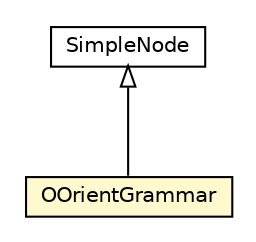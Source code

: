 #!/usr/local/bin/dot
#
# Class diagram 
# Generated by UMLGraph version R5_6-24-gf6e263 (http://www.umlgraph.org/)
#

digraph G {
	edge [fontname="Helvetica",fontsize=10,labelfontname="Helvetica",labelfontsize=10];
	node [fontname="Helvetica",fontsize=10,shape=plaintext];
	nodesep=0.25;
	ranksep=0.5;
	// com.orientechnologies.orient.core.sql.parser.OOrientGrammar
	c4866476 [label=<<table title="com.orientechnologies.orient.core.sql.parser.OOrientGrammar" border="0" cellborder="1" cellspacing="0" cellpadding="2" port="p" bgcolor="lemonChiffon" href="./OOrientGrammar.html">
		<tr><td><table border="0" cellspacing="0" cellpadding="1">
<tr><td align="center" balign="center"> OOrientGrammar </td></tr>
		</table></td></tr>
		</table>>, URL="./OOrientGrammar.html", fontname="Helvetica", fontcolor="black", fontsize=10.0];
	// com.orientechnologies.orient.core.sql.parser.SimpleNode
	c4866501 [label=<<table title="com.orientechnologies.orient.core.sql.parser.SimpleNode" border="0" cellborder="1" cellspacing="0" cellpadding="2" port="p" href="./SimpleNode.html">
		<tr><td><table border="0" cellspacing="0" cellpadding="1">
<tr><td align="center" balign="center"> SimpleNode </td></tr>
		</table></td></tr>
		</table>>, URL="./SimpleNode.html", fontname="Helvetica", fontcolor="black", fontsize=10.0];
	//com.orientechnologies.orient.core.sql.parser.OOrientGrammar extends com.orientechnologies.orient.core.sql.parser.SimpleNode
	c4866501:p -> c4866476:p [dir=back,arrowtail=empty];
}

